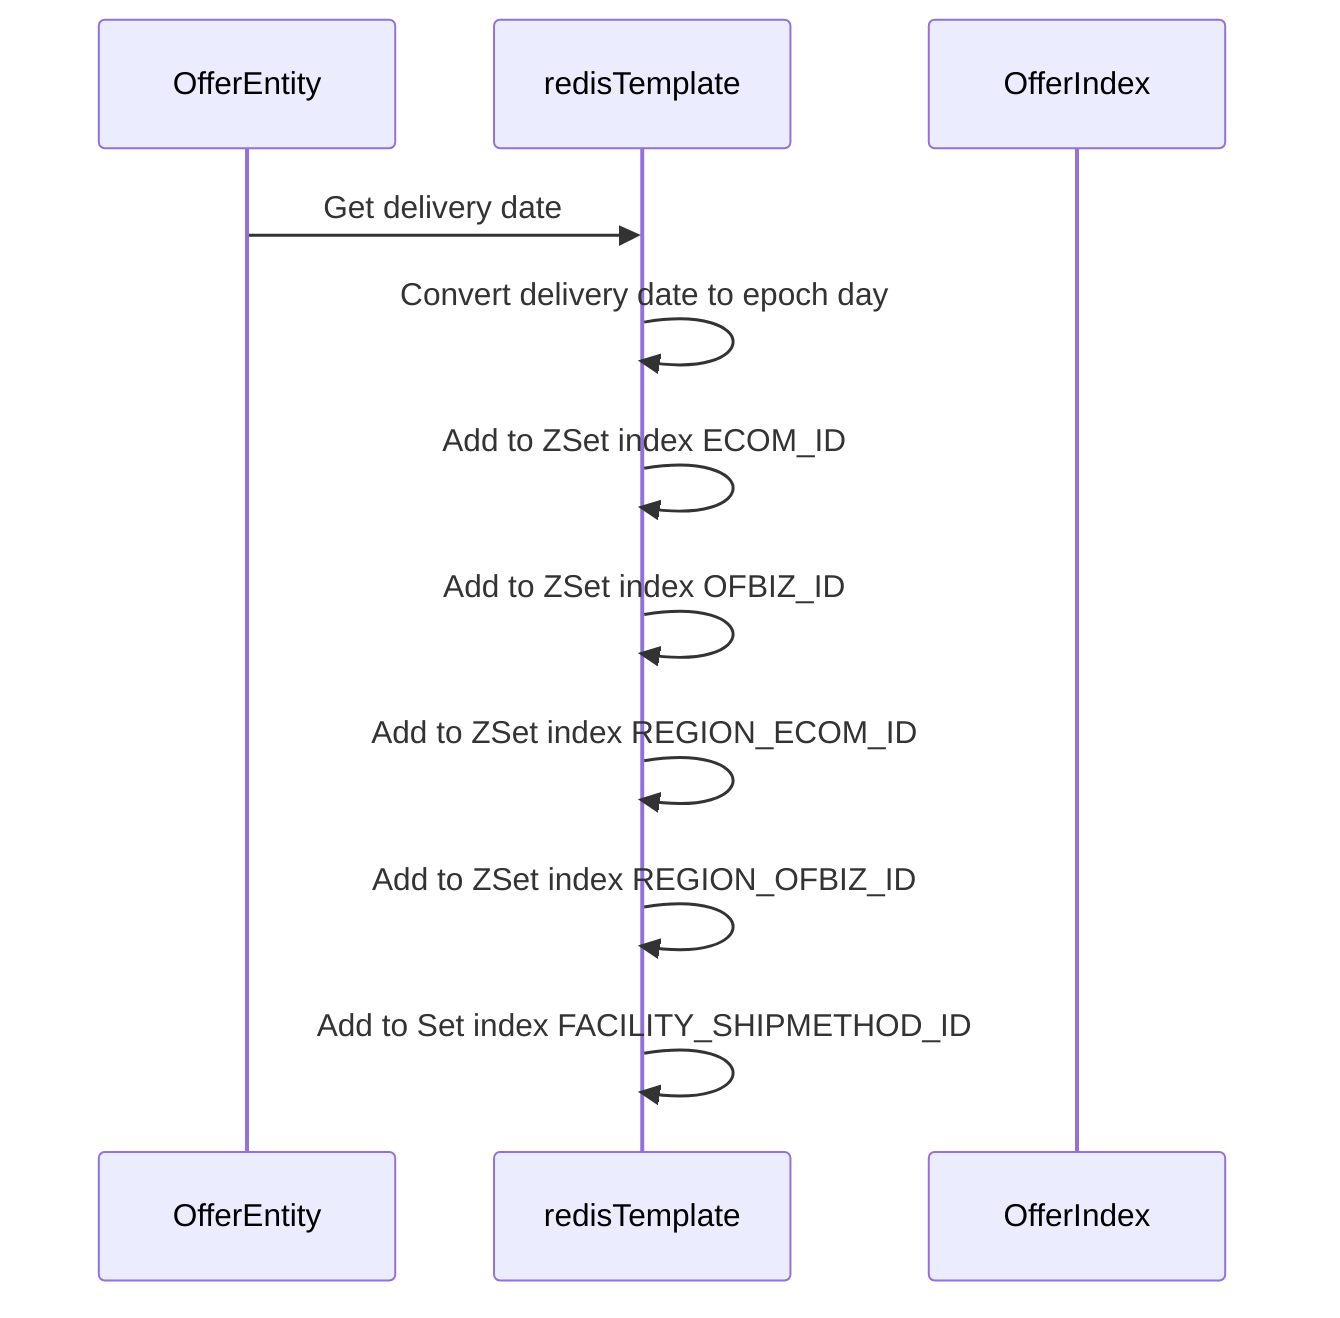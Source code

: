 sequenceDiagram
    participant OfferEntity
    participant redisTemplate
    participant OfferIndex
    
    OfferEntity->>redisTemplate: Get delivery date
    redisTemplate->>redisTemplate: Convert delivery date to epoch day
    redisTemplate->>redisTemplate: Add to ZSet index ECOM_ID
    redisTemplate->>redisTemplate: Add to ZSet index OFBIZ_ID
    redisTemplate->>redisTemplate: Add to ZSet index REGION_ECOM_ID
    redisTemplate->>redisTemplate: Add to ZSet index REGION_OFBIZ_ID
    redisTemplate->>redisTemplate: Add to Set index FACILITY_SHIPMETHOD_ID